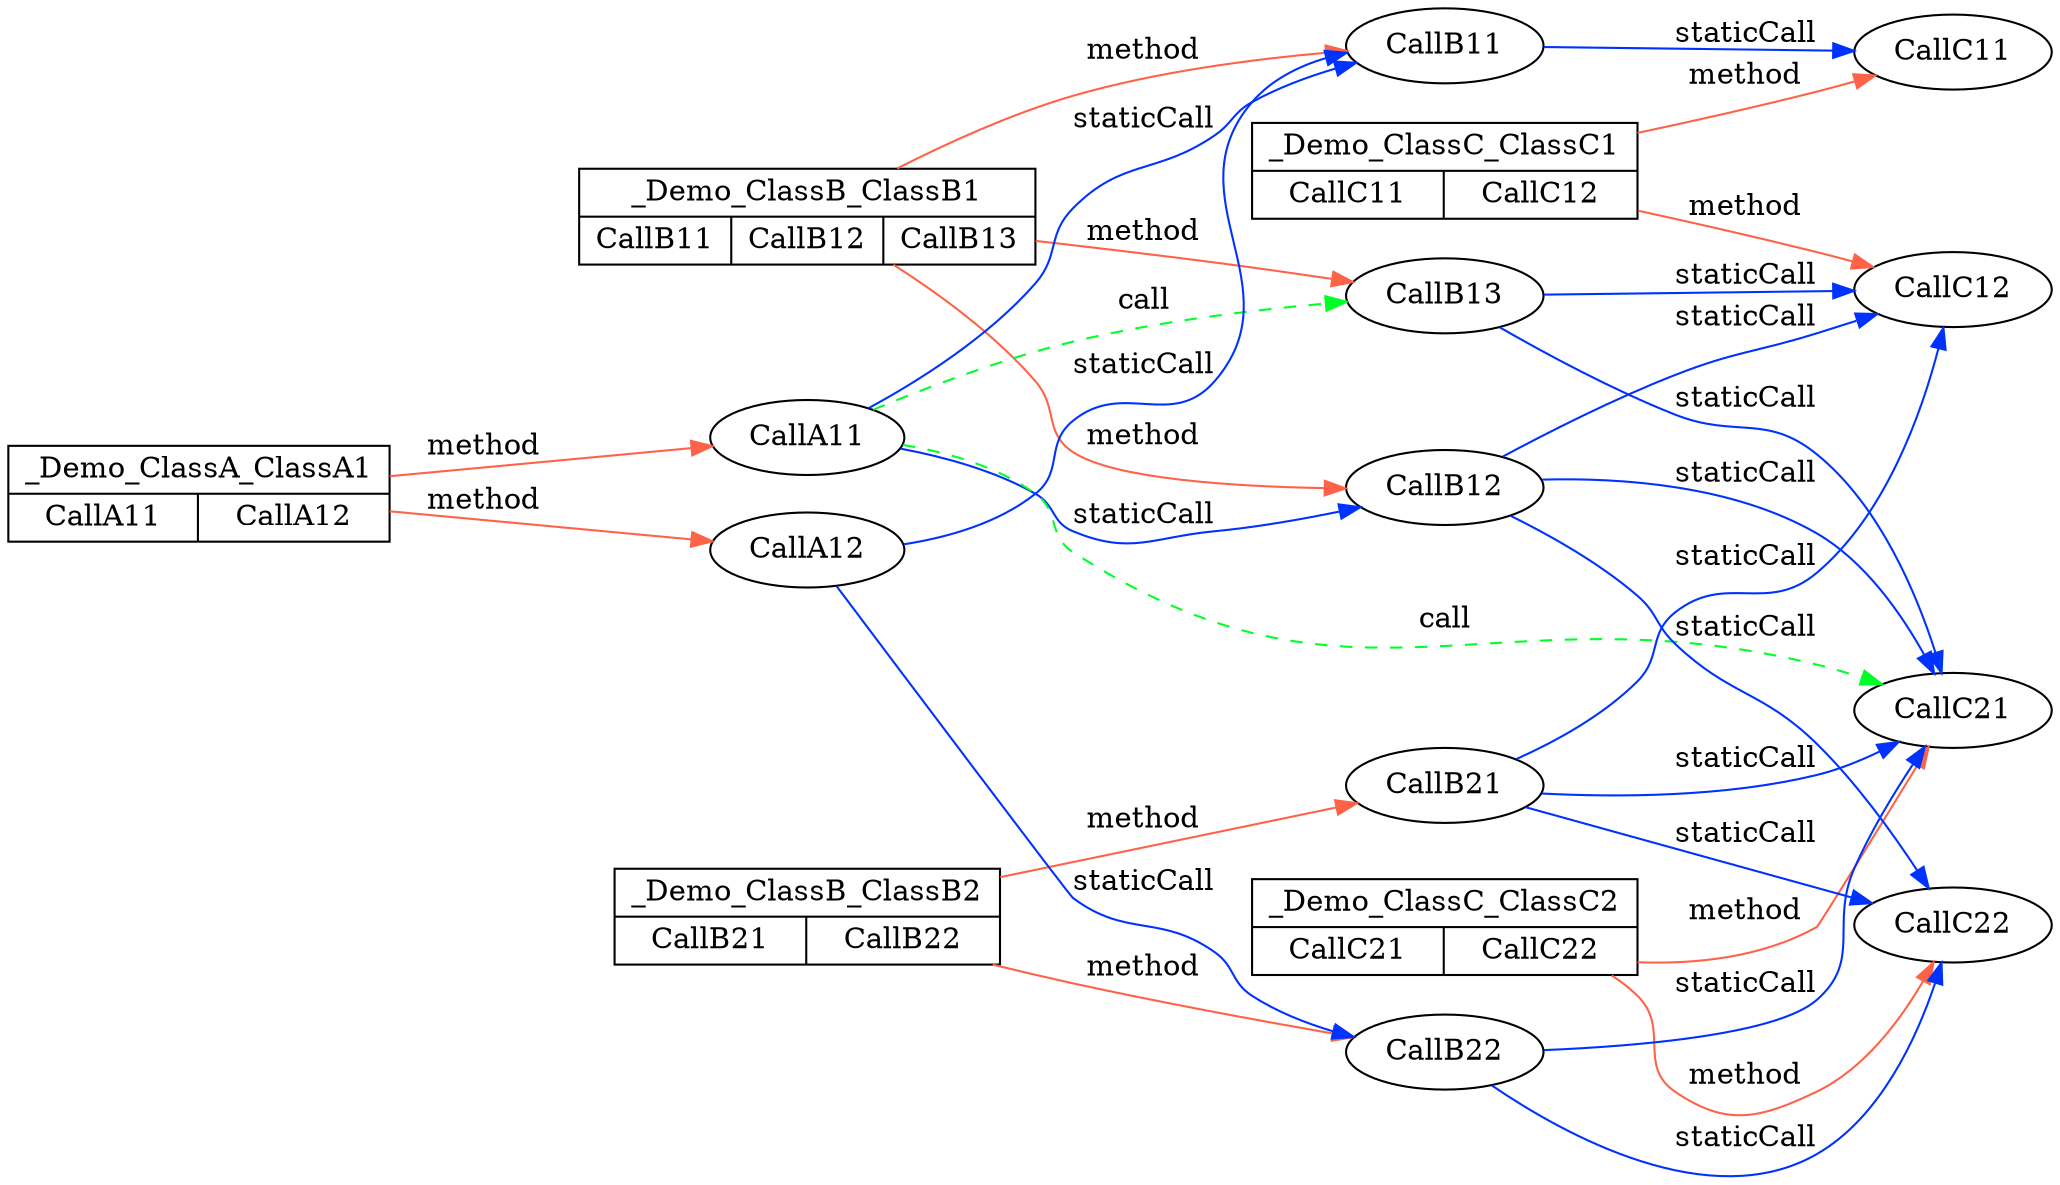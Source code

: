 digraph demo {
 rankdir = LR;
 edge[color="#FF6347"];

_Demo_ClassB_ClassB1[label="_Demo_ClassB_ClassB1", shape="circle"]

_Demo_ClassC_ClassC1[label="_Demo_ClassC_ClassC1", shape="circle"]

_Demo_ClassC_ClassC2[label="_Demo_ClassC_ClassC2", shape="circle"]

_Demo_ClassB_ClassB2[label="_Demo_ClassB_ClassB2", shape="circle"]
edge[color="#002327";style="dashed"];
_Demo_ClassA_ClassA1 [shape=record, label="_Demo_ClassA_ClassA1 | { <CallA11> CallA11|<CallA12> CallA12 }"];
edge[color="#002327";style="dashed"];
_Demo_ClassB_ClassB1 [shape=record, label="_Demo_ClassB_ClassB1 | { <CallB11> CallB11|<CallB12> CallB12|<CallB13> CallB13 }"];
edge[color="#002327";style="dashed"];
_Demo_ClassC_ClassC1 [shape=record, label="_Demo_ClassC_ClassC1 | { <CallC11> CallC11|<CallC12> CallC12 }"];
edge[color="#002327";style="dashed"];
_Demo_ClassC_ClassC2 [shape=record, label="_Demo_ClassC_ClassC2 | { <CallC21> CallC21|<CallC22> CallC22 }"];
edge[color="#002327";style="dashed"];
_Demo_ClassB_ClassB2 [shape=record, label="_Demo_ClassB_ClassB2 | { <CallB21> CallB21|<CallB22> CallB22 }"];
edge[color="#FF6347";style="solid"];
edge[color="#FF6347";style="solid"];
_Demo_ClassA_ClassA1->CallA11[label="method"]
edge[color="#00FF27";style="dashed"];
CallA11->CallB13[label="call"]
edge[color="#FF6347";style="solid"];
edge[color="#FF6347";style="solid"];
_Demo_ClassB_ClassB1->CallB11[label="method"]
edge[color="#0032FF"];
CallB11->CallC11[label="staticCall"]
edge[color="#FF6347";style="solid"];
edge[color="#FF6347";style="solid"];
_Demo_ClassC_ClassC1->CallC11[label="method"]
edge[color="#FF6347";style="solid"];
_Demo_ClassC_ClassC1->CallC12[label="method"]
edge[color="#FF6347";style="solid"];
_Demo_ClassB_ClassB1->CallB12[label="method"]
edge[color="#0032FF"];
CallB12->CallC12[label="staticCall"]
edge[color="#FF6347";style="solid"];
edge[color="#0032FF"];
CallB12->CallC21[label="staticCall"]
edge[color="#FF6347";style="solid"];
edge[color="#0032FF"];
CallB12->CallC22[label="staticCall"]
edge[color="#FF6347";style="solid"];
edge[color="#FF6347";style="solid"];
_Demo_ClassC_ClassC2->CallC21[label="method"]
edge[color="#FF6347";style="solid"];
_Demo_ClassC_ClassC2->CallC22[label="method"]
edge[color="#FF6347";style="solid"];
_Demo_ClassB_ClassB1->CallB13[label="method"]
edge[color="#0032FF"];
CallB13->CallC12[label="staticCall"]
edge[color="#FF6347";style="solid"];
edge[color="#0032FF"];
CallB13->CallC21[label="staticCall"]
edge[color="#FF6347";style="solid"];
edge[color="#00FF27";style="dashed"];
CallA11->CallC21[label="call"]
edge[color="#FF6347";style="solid"];
edge[color="#0032FF"];
CallA11->CallB11[label="staticCall"]
edge[color="#FF6347";style="solid"];
edge[color="#0032FF"];
CallA11->CallB12[label="staticCall"]
edge[color="#FF6347";style="solid"];
edge[color="#FF6347";style="solid"];
_Demo_ClassA_ClassA1->CallA12[label="method"]
edge[color="#0032FF"];
CallA12->CallB11[label="staticCall"]
edge[color="#FF6347";style="solid"];
edge[color="#0032FF"];
CallA12->CallB22[label="staticCall"]
edge[color="#FF6347";style="solid"];
edge[color="#FF6347";style="solid"];
_Demo_ClassB_ClassB2->CallB21[label="method"]
edge[color="#0032FF"];
CallB21->CallC12[label="staticCall"]
edge[color="#FF6347";style="solid"];
edge[color="#0032FF"];
CallB21->CallC21[label="staticCall"]
edge[color="#FF6347";style="solid"];
edge[color="#0032FF"];
CallB21->CallC22[label="staticCall"]
edge[color="#FF6347";style="solid"];
edge[color="#FF6347";style="solid"];
_Demo_ClassB_ClassB2->CallB22[label="method"]
edge[color="#0032FF"];
CallB22->CallC21[label="staticCall"]
edge[color="#FF6347";style="solid"];
edge[color="#0032FF"];
CallB22->CallC22[label="staticCall"]
edge[color="#FF6347";style="solid"];
edge[color="#002327";style="dashed"];
_Demo_ClassA_ClassA1 [shape=record, label="_Demo_ClassA_ClassA1 | { <CallA11> CallA11|<CallA12> CallA12 }"];
edge[color="#002327";style="dashed"];
_Demo_ClassB_ClassB1 [shape=record, label="_Demo_ClassB_ClassB1 | { <CallB11> CallB11|<CallB12> CallB12|<CallB13> CallB13 }"];
edge[color="#002327";style="dashed"];
_Demo_ClassC_ClassC1 [shape=record, label="_Demo_ClassC_ClassC1 | { <CallC11> CallC11|<CallC12> CallC12 }"];
edge[color="#002327";style="dashed"];
_Demo_ClassC_ClassC2 [shape=record, label="_Demo_ClassC_ClassC2 | { <CallC21> CallC21|<CallC22> CallC22 }"];
edge[color="#002327";style="dashed"];
_Demo_ClassB_ClassB2 [shape=record, label="_Demo_ClassB_ClassB2 | { <CallB21> CallB21|<CallB22> CallB22 }"];
edge[color="#FF6347";style="solid"];
 
}